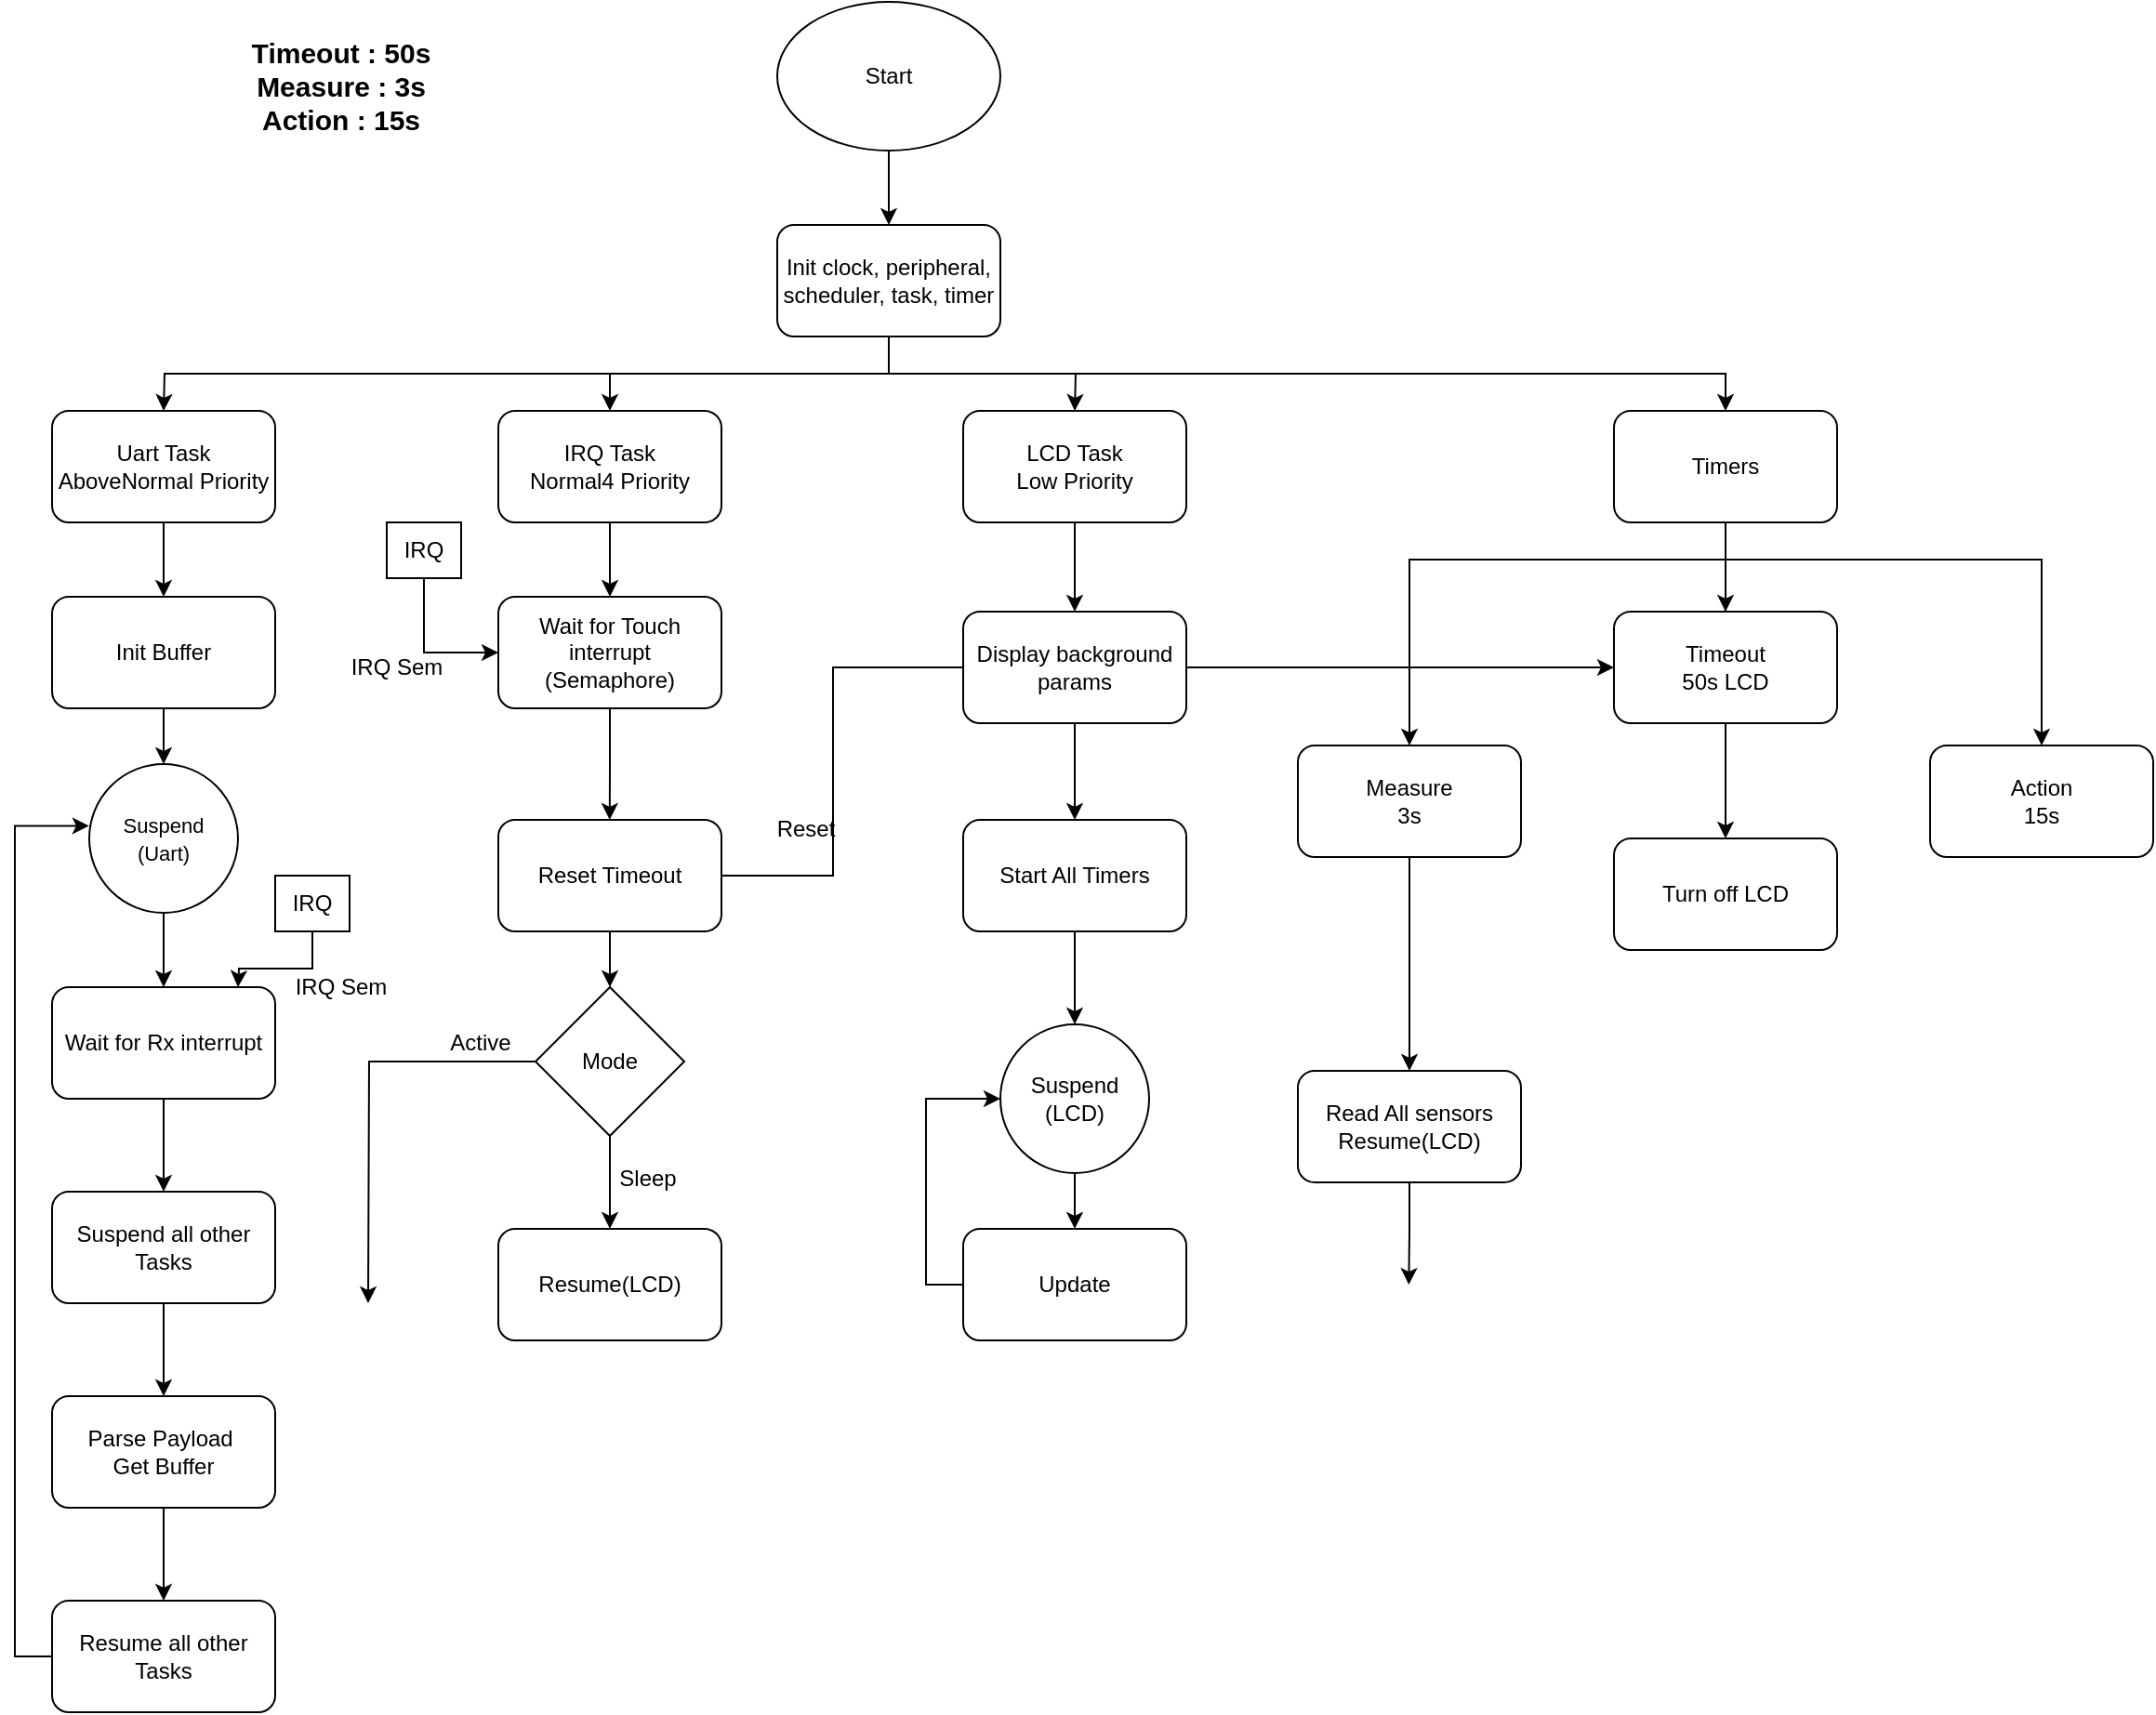 <mxfile version="22.1.18" type="github">
  <diagram name="Page-1" id="iqymPxwa6M4NADhz_kM7">
    <mxGraphModel dx="1560" dy="702" grid="1" gridSize="10" guides="1" tooltips="1" connect="1" arrows="1" fold="1" page="1" pageScale="1" pageWidth="850" pageHeight="1100" math="0" shadow="0">
      <root>
        <mxCell id="0" />
        <mxCell id="1" parent="0" />
        <mxCell id="22cjTa-Sl4Jnt1EvgP7J-1" value="Start" style="ellipse;whiteSpace=wrap;html=1;" parent="1" vertex="1">
          <mxGeometry x="290" y="40" width="120" height="80" as="geometry" />
        </mxCell>
        <mxCell id="22cjTa-Sl4Jnt1EvgP7J-2" value="" style="endArrow=classic;html=1;rounded=0;exitX=0.5;exitY=1;exitDx=0;exitDy=0;" parent="1" source="22cjTa-Sl4Jnt1EvgP7J-1" edge="1">
          <mxGeometry width="50" height="50" relative="1" as="geometry">
            <mxPoint x="310" y="400" as="sourcePoint" />
            <mxPoint x="350" y="160" as="targetPoint" />
          </mxGeometry>
        </mxCell>
        <mxCell id="22cjTa-Sl4Jnt1EvgP7J-10" style="edgeStyle=orthogonalEdgeStyle;rounded=0;orthogonalLoop=1;jettySize=auto;html=1;exitX=0.5;exitY=1;exitDx=0;exitDy=0;entryX=0.5;entryY=0;entryDx=0;entryDy=0;" parent="1" source="22cjTa-Sl4Jnt1EvgP7J-3" target="22cjTa-Sl4Jnt1EvgP7J-5" edge="1">
          <mxGeometry relative="1" as="geometry" />
        </mxCell>
        <mxCell id="22cjTa-Sl4Jnt1EvgP7J-11" style="edgeStyle=orthogonalEdgeStyle;rounded=0;orthogonalLoop=1;jettySize=auto;html=1;exitX=0.5;exitY=1;exitDx=0;exitDy=0;entryX=0.5;entryY=0;entryDx=0;entryDy=0;" parent="1" source="22cjTa-Sl4Jnt1EvgP7J-3" edge="1">
          <mxGeometry relative="1" as="geometry">
            <mxPoint x="-40" y="260" as="targetPoint" />
          </mxGeometry>
        </mxCell>
        <mxCell id="22cjTa-Sl4Jnt1EvgP7J-12" style="edgeStyle=orthogonalEdgeStyle;rounded=0;orthogonalLoop=1;jettySize=auto;html=1;exitX=0.5;exitY=1;exitDx=0;exitDy=0;entryX=0.5;entryY=0;entryDx=0;entryDy=0;" parent="1" source="22cjTa-Sl4Jnt1EvgP7J-3" edge="1">
          <mxGeometry relative="1" as="geometry">
            <mxPoint x="450" y="260" as="targetPoint" />
          </mxGeometry>
        </mxCell>
        <mxCell id="22cjTa-Sl4Jnt1EvgP7J-13" style="edgeStyle=orthogonalEdgeStyle;rounded=0;orthogonalLoop=1;jettySize=auto;html=1;exitX=0.5;exitY=1;exitDx=0;exitDy=0;" parent="1" source="22cjTa-Sl4Jnt1EvgP7J-3" target="22cjTa-Sl4Jnt1EvgP7J-7" edge="1">
          <mxGeometry relative="1" as="geometry" />
        </mxCell>
        <mxCell id="22cjTa-Sl4Jnt1EvgP7J-3" value="Init clock, peripheral, scheduler, task, timer" style="whiteSpace=wrap;html=1;rounded=1;" parent="1" vertex="1">
          <mxGeometry x="290" y="160" width="120" height="60" as="geometry" />
        </mxCell>
        <mxCell id="22cjTa-Sl4Jnt1EvgP7J-34" style="edgeStyle=orthogonalEdgeStyle;rounded=0;orthogonalLoop=1;jettySize=auto;html=1;exitX=0.5;exitY=1;exitDx=0;exitDy=0;entryX=0.5;entryY=0;entryDx=0;entryDy=0;" parent="1" source="22cjTa-Sl4Jnt1EvgP7J-5" target="22cjTa-Sl4Jnt1EvgP7J-30" edge="1">
          <mxGeometry relative="1" as="geometry" />
        </mxCell>
        <mxCell id="22cjTa-Sl4Jnt1EvgP7J-5" value="IRQ Task&lt;br&gt;Normal4 Priority" style="rounded=1;whiteSpace=wrap;html=1;" parent="1" vertex="1">
          <mxGeometry x="140" y="260" width="120" height="60" as="geometry" />
        </mxCell>
        <mxCell id="22cjTa-Sl4Jnt1EvgP7J-66" style="edgeStyle=orthogonalEdgeStyle;rounded=0;orthogonalLoop=1;jettySize=auto;html=1;exitX=0.5;exitY=1;exitDx=0;exitDy=0;" parent="1" edge="1">
          <mxGeometry relative="1" as="geometry">
            <mxPoint x="800.0" y="400" as="sourcePoint" />
            <mxPoint x="630" y="440" as="targetPoint" />
            <Array as="points">
              <mxPoint x="800" y="340" />
              <mxPoint x="630" y="340" />
            </Array>
          </mxGeometry>
        </mxCell>
        <mxCell id="22cjTa-Sl4Jnt1EvgP7J-67" style="edgeStyle=orthogonalEdgeStyle;rounded=0;orthogonalLoop=1;jettySize=auto;html=1;exitX=0.5;exitY=1;exitDx=0;exitDy=0;entryX=0.5;entryY=0;entryDx=0;entryDy=0;" parent="1" source="22cjTa-Sl4Jnt1EvgP7J-7" target="22cjTa-Sl4Jnt1EvgP7J-70" edge="1">
          <mxGeometry relative="1" as="geometry">
            <mxPoint x="800" y="360.0" as="targetPoint" />
          </mxGeometry>
        </mxCell>
        <mxCell id="22cjTa-Sl4Jnt1EvgP7J-68" style="edgeStyle=orthogonalEdgeStyle;rounded=0;orthogonalLoop=1;jettySize=auto;html=1;exitX=0.5;exitY=1;exitDx=0;exitDy=0;entryX=0.5;entryY=0;entryDx=0;entryDy=0;" parent="1" source="22cjTa-Sl4Jnt1EvgP7J-7" target="22cjTa-Sl4Jnt1EvgP7J-64" edge="1">
          <mxGeometry relative="1" as="geometry">
            <Array as="points">
              <mxPoint x="800" y="340" />
              <mxPoint x="970" y="340" />
            </Array>
          </mxGeometry>
        </mxCell>
        <mxCell id="22cjTa-Sl4Jnt1EvgP7J-7" value="Timers" style="rounded=1;whiteSpace=wrap;html=1;" parent="1" vertex="1">
          <mxGeometry x="740" y="260" width="120" height="60" as="geometry" />
        </mxCell>
        <mxCell id="22cjTa-Sl4Jnt1EvgP7J-14" value="&lt;font style=&quot;font-size: 15px;&quot;&gt;&lt;b&gt;Timeout : 50s&lt;br&gt;Measure : 3s&lt;br&gt;Action : 15s&lt;/b&gt;&lt;/font&gt;" style="text;html=1;align=center;verticalAlign=middle;resizable=0;points=[];autosize=1;strokeColor=none;fillColor=none;" parent="1" vertex="1">
          <mxGeometry x="-5" y="50" width="120" height="70" as="geometry" />
        </mxCell>
        <mxCell id="22cjTa-Sl4Jnt1EvgP7J-18" style="edgeStyle=orthogonalEdgeStyle;rounded=0;orthogonalLoop=1;jettySize=auto;html=1;exitX=0.5;exitY=1;exitDx=0;exitDy=0;entryX=1;entryY=0.5;entryDx=0;entryDy=0;" parent="1" edge="1">
          <mxGeometry relative="1" as="geometry">
            <mxPoint x="510" y="390" as="targetPoint" />
          </mxGeometry>
        </mxCell>
        <mxCell id="22cjTa-Sl4Jnt1EvgP7J-53" style="edgeStyle=orthogonalEdgeStyle;rounded=0;orthogonalLoop=1;jettySize=auto;html=1;exitX=0.5;exitY=1;exitDx=0;exitDy=0;" parent="1" source="22cjTa-Sl4Jnt1EvgP7J-30" edge="1">
          <mxGeometry relative="1" as="geometry">
            <mxPoint x="199.889" y="480.0" as="targetPoint" />
          </mxGeometry>
        </mxCell>
        <mxCell id="22cjTa-Sl4Jnt1EvgP7J-30" value="Wait for Touch interrupt&lt;br&gt;(Semaphore)" style="rounded=1;whiteSpace=wrap;html=1;" parent="1" vertex="1">
          <mxGeometry x="140" y="360" width="120" height="60" as="geometry" />
        </mxCell>
        <mxCell id="22cjTa-Sl4Jnt1EvgP7J-33" style="edgeStyle=orthogonalEdgeStyle;rounded=0;orthogonalLoop=1;jettySize=auto;html=1;exitX=0.5;exitY=1;exitDx=0;exitDy=0;entryX=0;entryY=0.5;entryDx=0;entryDy=0;" parent="1" source="22cjTa-Sl4Jnt1EvgP7J-31" target="22cjTa-Sl4Jnt1EvgP7J-30" edge="1">
          <mxGeometry relative="1" as="geometry" />
        </mxCell>
        <mxCell id="22cjTa-Sl4Jnt1EvgP7J-31" value="IRQ" style="whiteSpace=wrap;html=1;" parent="1" vertex="1">
          <mxGeometry x="80" y="320" width="40" height="30" as="geometry" />
        </mxCell>
        <mxCell id="22cjTa-Sl4Jnt1EvgP7J-32" value="IRQ Sem" style="text;html=1;align=center;verticalAlign=middle;resizable=0;points=[];autosize=1;strokeColor=none;fillColor=none;" parent="1" vertex="1">
          <mxGeometry x="50" y="383" width="70" height="30" as="geometry" />
        </mxCell>
        <mxCell id="22cjTa-Sl4Jnt1EvgP7J-37" value="IRQ Sem" style="text;html=1;align=center;verticalAlign=middle;resizable=0;points=[];autosize=1;strokeColor=none;fillColor=none;" parent="1" vertex="1">
          <mxGeometry x="20" y="555" width="70" height="30" as="geometry" />
        </mxCell>
        <mxCell id="22cjTa-Sl4Jnt1EvgP7J-62" style="edgeStyle=orthogonalEdgeStyle;rounded=0;orthogonalLoop=1;jettySize=auto;html=1;exitX=0.5;exitY=1;exitDx=0;exitDy=0;entryX=0.5;entryY=0;entryDx=0;entryDy=0;" parent="1" source="22cjTa-Sl4Jnt1EvgP7J-54" target="22cjTa-Sl4Jnt1EvgP7J-56" edge="1">
          <mxGeometry relative="1" as="geometry" />
        </mxCell>
        <mxCell id="22cjTa-Sl4Jnt1EvgP7J-75" style="edgeStyle=orthogonalEdgeStyle;rounded=0;orthogonalLoop=1;jettySize=auto;html=1;exitX=1;exitY=0.5;exitDx=0;exitDy=0;entryX=0;entryY=0.5;entryDx=0;entryDy=0;" parent="1" source="22cjTa-Sl4Jnt1EvgP7J-54" target="22cjTa-Sl4Jnt1EvgP7J-70" edge="1">
          <mxGeometry relative="1" as="geometry">
            <Array as="points">
              <mxPoint x="320" y="510" />
              <mxPoint x="320" y="398" />
            </Array>
          </mxGeometry>
        </mxCell>
        <mxCell id="22cjTa-Sl4Jnt1EvgP7J-54" value="Reset Timeout" style="rounded=1;whiteSpace=wrap;html=1;" parent="1" vertex="1">
          <mxGeometry x="140" y="480" width="120" height="60" as="geometry" />
        </mxCell>
        <mxCell id="22cjTa-Sl4Jnt1EvgP7J-58" style="edgeStyle=orthogonalEdgeStyle;rounded=0;orthogonalLoop=1;jettySize=auto;html=1;exitX=0.5;exitY=1;exitDx=0;exitDy=0;entryX=0.5;entryY=0;entryDx=0;entryDy=0;" parent="1" source="22cjTa-Sl4Jnt1EvgP7J-56" target="22cjTa-Sl4Jnt1EvgP7J-57" edge="1">
          <mxGeometry relative="1" as="geometry" />
        </mxCell>
        <mxCell id="22cjTa-Sl4Jnt1EvgP7J-61" style="edgeStyle=orthogonalEdgeStyle;rounded=0;orthogonalLoop=1;jettySize=auto;html=1;exitX=0;exitY=0.5;exitDx=0;exitDy=0;" parent="1" source="22cjTa-Sl4Jnt1EvgP7J-56" edge="1">
          <mxGeometry relative="1" as="geometry">
            <mxPoint x="70" y="740" as="targetPoint" />
          </mxGeometry>
        </mxCell>
        <mxCell id="22cjTa-Sl4Jnt1EvgP7J-56" value="Mode" style="rhombus;whiteSpace=wrap;html=1;" parent="1" vertex="1">
          <mxGeometry x="160" y="570" width="80" height="80" as="geometry" />
        </mxCell>
        <mxCell id="22cjTa-Sl4Jnt1EvgP7J-57" value="Resume(LCD)" style="rounded=1;whiteSpace=wrap;html=1;" parent="1" vertex="1">
          <mxGeometry x="140" y="700" width="120" height="60" as="geometry" />
        </mxCell>
        <mxCell id="22cjTa-Sl4Jnt1EvgP7J-59" value="Sleep" style="text;html=1;align=center;verticalAlign=middle;resizable=0;points=[];autosize=1;strokeColor=none;fillColor=none;" parent="1" vertex="1">
          <mxGeometry x="195" y="658" width="50" height="30" as="geometry" />
        </mxCell>
        <mxCell id="22cjTa-Sl4Jnt1EvgP7J-60" value="Active" style="text;html=1;align=center;verticalAlign=middle;resizable=0;points=[];autosize=1;strokeColor=none;fillColor=none;" parent="1" vertex="1">
          <mxGeometry x="100" y="585" width="60" height="30" as="geometry" />
        </mxCell>
        <mxCell id="22cjTa-Sl4Jnt1EvgP7J-64" value="Action&lt;br&gt;15s" style="rounded=1;whiteSpace=wrap;html=1;" parent="1" vertex="1">
          <mxGeometry x="910" y="440" width="120" height="60" as="geometry" />
        </mxCell>
        <mxCell id="22cjTa-Sl4Jnt1EvgP7J-74" style="edgeStyle=orthogonalEdgeStyle;rounded=0;orthogonalLoop=1;jettySize=auto;html=1;exitX=0.5;exitY=1;exitDx=0;exitDy=0;" parent="1" source="22cjTa-Sl4Jnt1EvgP7J-69" target="22cjTa-Sl4Jnt1EvgP7J-73" edge="1">
          <mxGeometry relative="1" as="geometry" />
        </mxCell>
        <mxCell id="22cjTa-Sl4Jnt1EvgP7J-69" value="Measure&lt;br&gt;3s" style="rounded=1;whiteSpace=wrap;html=1;" parent="1" vertex="1">
          <mxGeometry x="570" y="440" width="120" height="60" as="geometry" />
        </mxCell>
        <mxCell id="22cjTa-Sl4Jnt1EvgP7J-72" style="edgeStyle=orthogonalEdgeStyle;rounded=0;orthogonalLoop=1;jettySize=auto;html=1;exitX=0.5;exitY=1;exitDx=0;exitDy=0;entryX=0.5;entryY=0;entryDx=0;entryDy=0;" parent="1" source="22cjTa-Sl4Jnt1EvgP7J-70" target="22cjTa-Sl4Jnt1EvgP7J-71" edge="1">
          <mxGeometry relative="1" as="geometry" />
        </mxCell>
        <mxCell id="22cjTa-Sl4Jnt1EvgP7J-70" value="Timeout&lt;br&gt;50s LCD" style="rounded=1;whiteSpace=wrap;html=1;" parent="1" vertex="1">
          <mxGeometry x="740" y="368" width="120" height="60" as="geometry" />
        </mxCell>
        <mxCell id="22cjTa-Sl4Jnt1EvgP7J-71" value="Turn off LCD" style="rounded=1;whiteSpace=wrap;html=1;" parent="1" vertex="1">
          <mxGeometry x="740" y="490" width="120" height="60" as="geometry" />
        </mxCell>
        <mxCell id="yDHo1bB7oZjuLkqzl0Rd-1" style="edgeStyle=orthogonalEdgeStyle;rounded=0;orthogonalLoop=1;jettySize=auto;html=1;exitX=0.5;exitY=1;exitDx=0;exitDy=0;" edge="1" parent="1" source="22cjTa-Sl4Jnt1EvgP7J-73">
          <mxGeometry relative="1" as="geometry">
            <mxPoint x="629.647" y="730" as="targetPoint" />
          </mxGeometry>
        </mxCell>
        <mxCell id="22cjTa-Sl4Jnt1EvgP7J-73" value="Read All sensors&lt;br&gt;Resume(LCD)" style="rounded=1;whiteSpace=wrap;html=1;" parent="1" vertex="1">
          <mxGeometry x="570" y="615" width="120" height="60" as="geometry" />
        </mxCell>
        <mxCell id="22cjTa-Sl4Jnt1EvgP7J-76" value="Reset" style="text;html=1;align=center;verticalAlign=middle;resizable=0;points=[];autosize=1;strokeColor=none;fillColor=none;" parent="1" vertex="1">
          <mxGeometry x="280" y="470" width="50" height="30" as="geometry" />
        </mxCell>
        <mxCell id="yDHo1bB7oZjuLkqzl0Rd-2" style="edgeStyle=orthogonalEdgeStyle;rounded=0;orthogonalLoop=1;jettySize=auto;html=1;exitX=0.5;exitY=1;exitDx=0;exitDy=0;entryX=0.5;entryY=0;entryDx=0;entryDy=0;" edge="1" parent="1" source="yDHo1bB7oZjuLkqzl0Rd-3">
          <mxGeometry relative="1" as="geometry">
            <mxPoint x="-40" y="360" as="targetPoint" />
          </mxGeometry>
        </mxCell>
        <mxCell id="yDHo1bB7oZjuLkqzl0Rd-3" value="Uart Task&lt;br&gt;AboveNormal Priority" style="rounded=1;whiteSpace=wrap;html=1;" vertex="1" parent="1">
          <mxGeometry x="-100" y="260" width="120" height="60" as="geometry" />
        </mxCell>
        <mxCell id="yDHo1bB7oZjuLkqzl0Rd-4" style="edgeStyle=orthogonalEdgeStyle;rounded=0;orthogonalLoop=1;jettySize=auto;html=1;exitX=0.5;exitY=1;exitDx=0;exitDy=0;entryX=0.5;entryY=0;entryDx=0;entryDy=0;" edge="1" parent="1" source="yDHo1bB7oZjuLkqzl0Rd-5">
          <mxGeometry relative="1" as="geometry">
            <mxPoint x="-40" y="680" as="targetPoint" />
          </mxGeometry>
        </mxCell>
        <mxCell id="yDHo1bB7oZjuLkqzl0Rd-5" value="Wait for Rx interrupt&lt;br&gt;" style="rounded=1;whiteSpace=wrap;html=1;" vertex="1" parent="1">
          <mxGeometry x="-100" y="570" width="120" height="60" as="geometry" />
        </mxCell>
        <mxCell id="yDHo1bB7oZjuLkqzl0Rd-6" style="edgeStyle=orthogonalEdgeStyle;rounded=0;orthogonalLoop=1;jettySize=auto;html=1;exitX=0.5;exitY=1;exitDx=0;exitDy=0;entryX=0.5;entryY=0;entryDx=0;entryDy=0;" edge="1" parent="1" source="yDHo1bB7oZjuLkqzl0Rd-7" target="yDHo1bB7oZjuLkqzl0Rd-9">
          <mxGeometry relative="1" as="geometry" />
        </mxCell>
        <mxCell id="yDHo1bB7oZjuLkqzl0Rd-7" value="Init Buffer" style="rounded=1;whiteSpace=wrap;html=1;" vertex="1" parent="1">
          <mxGeometry x="-100" y="360" width="120" height="60" as="geometry" />
        </mxCell>
        <mxCell id="yDHo1bB7oZjuLkqzl0Rd-8" style="edgeStyle=orthogonalEdgeStyle;rounded=0;orthogonalLoop=1;jettySize=auto;html=1;exitX=0.5;exitY=1;exitDx=0;exitDy=0;entryX=0.5;entryY=0;entryDx=0;entryDy=0;" edge="1" parent="1" source="yDHo1bB7oZjuLkqzl0Rd-9" target="yDHo1bB7oZjuLkqzl0Rd-5">
          <mxGeometry relative="1" as="geometry" />
        </mxCell>
        <mxCell id="yDHo1bB7oZjuLkqzl0Rd-9" value="&lt;font style=&quot;font-size: 11px;&quot;&gt;Suspend&lt;br&gt;(Uart)&lt;/font&gt;" style="ellipse;whiteSpace=wrap;html=1;" vertex="1" parent="1">
          <mxGeometry x="-80" y="450" width="80" height="80" as="geometry" />
        </mxCell>
        <mxCell id="yDHo1bB7oZjuLkqzl0Rd-10" style="edgeStyle=orthogonalEdgeStyle;rounded=0;orthogonalLoop=1;jettySize=auto;html=1;exitX=0.5;exitY=1;exitDx=0;exitDy=0;entryX=0.5;entryY=0;entryDx=0;entryDy=0;" edge="1" parent="1" source="yDHo1bB7oZjuLkqzl0Rd-11" target="yDHo1bB7oZjuLkqzl0Rd-14">
          <mxGeometry relative="1" as="geometry" />
        </mxCell>
        <mxCell id="yDHo1bB7oZjuLkqzl0Rd-11" value="Parse Payload&amp;nbsp;&lt;br&gt;Get Buffer" style="rounded=1;whiteSpace=wrap;html=1;" vertex="1" parent="1">
          <mxGeometry x="-100" y="790" width="120" height="60" as="geometry" />
        </mxCell>
        <mxCell id="yDHo1bB7oZjuLkqzl0Rd-12" style="edgeStyle=orthogonalEdgeStyle;rounded=0;orthogonalLoop=1;jettySize=auto;html=1;exitX=0.5;exitY=1;exitDx=0;exitDy=0;entryX=0.5;entryY=0;entryDx=0;entryDy=0;" edge="1" parent="1" source="yDHo1bB7oZjuLkqzl0Rd-13" target="yDHo1bB7oZjuLkqzl0Rd-11">
          <mxGeometry relative="1" as="geometry" />
        </mxCell>
        <mxCell id="yDHo1bB7oZjuLkqzl0Rd-13" value="Suspend all other Tasks" style="rounded=1;whiteSpace=wrap;html=1;" vertex="1" parent="1">
          <mxGeometry x="-100" y="680" width="120" height="60" as="geometry" />
        </mxCell>
        <mxCell id="yDHo1bB7oZjuLkqzl0Rd-14" value="Resume all other Tasks" style="rounded=1;whiteSpace=wrap;html=1;" vertex="1" parent="1">
          <mxGeometry x="-100" y="900" width="120" height="60" as="geometry" />
        </mxCell>
        <mxCell id="yDHo1bB7oZjuLkqzl0Rd-15" style="edgeStyle=orthogonalEdgeStyle;rounded=0;orthogonalLoop=1;jettySize=auto;html=1;exitX=0;exitY=0.5;exitDx=0;exitDy=0;entryX=-0.001;entryY=0.415;entryDx=0;entryDy=0;entryPerimeter=0;" edge="1" parent="1" source="yDHo1bB7oZjuLkqzl0Rd-14" target="yDHo1bB7oZjuLkqzl0Rd-9">
          <mxGeometry relative="1" as="geometry" />
        </mxCell>
        <mxCell id="yDHo1bB7oZjuLkqzl0Rd-16" style="edgeStyle=orthogonalEdgeStyle;rounded=0;orthogonalLoop=1;jettySize=auto;html=1;exitX=0.5;exitY=1;exitDx=0;exitDy=0;entryX=0.5;entryY=0;entryDx=0;entryDy=0;" edge="1" parent="1" source="yDHo1bB7oZjuLkqzl0Rd-17" target="yDHo1bB7oZjuLkqzl0Rd-19">
          <mxGeometry relative="1" as="geometry" />
        </mxCell>
        <mxCell id="yDHo1bB7oZjuLkqzl0Rd-17" value="LCD Task&lt;br&gt;Low Priority" style="rounded=1;whiteSpace=wrap;html=1;" vertex="1" parent="1">
          <mxGeometry x="390" y="260" width="120" height="60" as="geometry" />
        </mxCell>
        <mxCell id="yDHo1bB7oZjuLkqzl0Rd-18" style="edgeStyle=orthogonalEdgeStyle;rounded=0;orthogonalLoop=1;jettySize=auto;html=1;exitX=0.5;exitY=1;exitDx=0;exitDy=0;entryX=0.5;entryY=0;entryDx=0;entryDy=0;" edge="1" parent="1" source="yDHo1bB7oZjuLkqzl0Rd-19" target="yDHo1bB7oZjuLkqzl0Rd-21">
          <mxGeometry relative="1" as="geometry" />
        </mxCell>
        <mxCell id="yDHo1bB7oZjuLkqzl0Rd-19" value="Display background&lt;br&gt;params" style="rounded=1;whiteSpace=wrap;html=1;" vertex="1" parent="1">
          <mxGeometry x="390" y="368" width="120" height="60" as="geometry" />
        </mxCell>
        <mxCell id="yDHo1bB7oZjuLkqzl0Rd-20" style="edgeStyle=orthogonalEdgeStyle;rounded=0;orthogonalLoop=1;jettySize=auto;html=1;exitX=0.5;exitY=1;exitDx=0;exitDy=0;" edge="1" parent="1" source="yDHo1bB7oZjuLkqzl0Rd-21" target="yDHo1bB7oZjuLkqzl0Rd-23">
          <mxGeometry relative="1" as="geometry" />
        </mxCell>
        <mxCell id="yDHo1bB7oZjuLkqzl0Rd-21" value="Start All Timers" style="rounded=1;whiteSpace=wrap;html=1;" vertex="1" parent="1">
          <mxGeometry x="390" y="480" width="120" height="60" as="geometry" />
        </mxCell>
        <mxCell id="yDHo1bB7oZjuLkqzl0Rd-22" style="edgeStyle=orthogonalEdgeStyle;rounded=0;orthogonalLoop=1;jettySize=auto;html=1;exitX=0.5;exitY=1;exitDx=0;exitDy=0;entryX=0.5;entryY=0;entryDx=0;entryDy=0;" edge="1" parent="1" source="yDHo1bB7oZjuLkqzl0Rd-23" target="yDHo1bB7oZjuLkqzl0Rd-25">
          <mxGeometry relative="1" as="geometry" />
        </mxCell>
        <mxCell id="yDHo1bB7oZjuLkqzl0Rd-23" value="Suspend&lt;br&gt;(LCD)" style="ellipse;whiteSpace=wrap;html=1;" vertex="1" parent="1">
          <mxGeometry x="410" y="590" width="80" height="80" as="geometry" />
        </mxCell>
        <mxCell id="yDHo1bB7oZjuLkqzl0Rd-24" style="edgeStyle=orthogonalEdgeStyle;rounded=0;orthogonalLoop=1;jettySize=auto;html=1;exitX=0;exitY=0.5;exitDx=0;exitDy=0;entryX=0;entryY=0.5;entryDx=0;entryDy=0;" edge="1" parent="1" source="yDHo1bB7oZjuLkqzl0Rd-25" target="yDHo1bB7oZjuLkqzl0Rd-23">
          <mxGeometry relative="1" as="geometry" />
        </mxCell>
        <mxCell id="yDHo1bB7oZjuLkqzl0Rd-25" value="Update" style="rounded=1;whiteSpace=wrap;html=1;" vertex="1" parent="1">
          <mxGeometry x="390" y="700" width="120" height="60" as="geometry" />
        </mxCell>
        <mxCell id="yDHo1bB7oZjuLkqzl0Rd-26" style="edgeStyle=orthogonalEdgeStyle;rounded=0;orthogonalLoop=1;jettySize=auto;html=1;exitX=0.5;exitY=1;exitDx=0;exitDy=0;entryX=1;entryY=0.5;entryDx=0;entryDy=0;" edge="1" parent="1" source="yDHo1bB7oZjuLkqzl0Rd-27">
          <mxGeometry relative="1" as="geometry">
            <mxPoint y="570" as="targetPoint" />
          </mxGeometry>
        </mxCell>
        <mxCell id="yDHo1bB7oZjuLkqzl0Rd-27" value="IRQ" style="whiteSpace=wrap;html=1;" vertex="1" parent="1">
          <mxGeometry x="20" y="510" width="40" height="30" as="geometry" />
        </mxCell>
      </root>
    </mxGraphModel>
  </diagram>
</mxfile>
